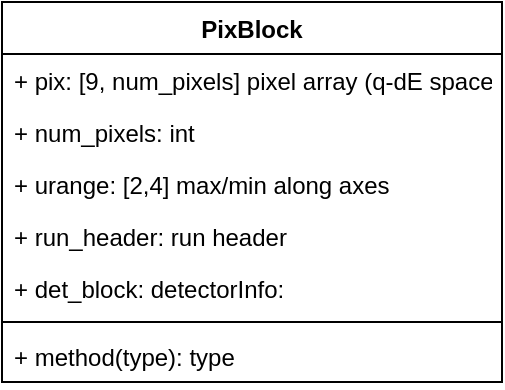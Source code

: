 <mxfile version="12.2.2" type="device" pages="1"><diagram id="QwqzA-jwFppYoHjZDij1" name="Page-1"><mxGraphModel dx="1086" dy="638" grid="1" gridSize="10" guides="1" tooltips="1" connect="1" arrows="1" fold="1" page="1" pageScale="1" pageWidth="850" pageHeight="1100" math="0" shadow="0"><root><mxCell id="0"/><mxCell id="1" parent="0"/><mxCell id="RVhGigBke-ibEnYfvWTp-1" value="PixBlock" style="swimlane;fontStyle=1;align=center;verticalAlign=top;childLayout=stackLayout;horizontal=1;startSize=26;horizontalStack=0;resizeParent=1;resizeParentMax=0;resizeLast=0;collapsible=1;marginBottom=0;" vertex="1" parent="1"><mxGeometry x="20" y="20" width="250" height="190" as="geometry"/></mxCell><mxCell id="RVhGigBke-ibEnYfvWTp-2" value="+ pix: [9, num_pixels] pixel array (q-dE space) " style="text;strokeColor=none;fillColor=none;align=left;verticalAlign=top;spacingLeft=4;spacingRight=4;overflow=hidden;rotatable=0;points=[[0,0.5],[1,0.5]];portConstraint=eastwest;" vertex="1" parent="RVhGigBke-ibEnYfvWTp-1"><mxGeometry y="26" width="250" height="26" as="geometry"/></mxCell><mxCell id="RVhGigBke-ibEnYfvWTp-5" value="+ num_pixels: int&#10;" style="text;strokeColor=none;fillColor=none;align=left;verticalAlign=top;spacingLeft=4;spacingRight=4;overflow=hidden;rotatable=0;points=[[0,0.5],[1,0.5]];portConstraint=eastwest;" vertex="1" parent="RVhGigBke-ibEnYfvWTp-1"><mxGeometry y="52" width="250" height="26" as="geometry"/></mxCell><mxCell id="RVhGigBke-ibEnYfvWTp-6" value="+ urange: [2,4] max/min along axes&#10;" style="text;strokeColor=none;fillColor=none;align=left;verticalAlign=top;spacingLeft=4;spacingRight=4;overflow=hidden;rotatable=0;points=[[0,0.5],[1,0.5]];portConstraint=eastwest;" vertex="1" parent="RVhGigBke-ibEnYfvWTp-1"><mxGeometry y="78" width="250" height="26" as="geometry"/></mxCell><mxCell id="RVhGigBke-ibEnYfvWTp-13" value="+ run_header: run header" style="text;strokeColor=none;fillColor=none;align=left;verticalAlign=top;spacingLeft=4;spacingRight=4;overflow=hidden;rotatable=0;points=[[0,0.5],[1,0.5]];portConstraint=eastwest;" vertex="1" parent="RVhGigBke-ibEnYfvWTp-1"><mxGeometry y="104" width="250" height="26" as="geometry"/></mxCell><mxCell id="RVhGigBke-ibEnYfvWTp-14" value="+ det_block: detectorInfo: &#10;" style="text;strokeColor=none;fillColor=none;align=left;verticalAlign=top;spacingLeft=4;spacingRight=4;overflow=hidden;rotatable=0;points=[[0,0.5],[1,0.5]];portConstraint=eastwest;" vertex="1" parent="RVhGigBke-ibEnYfvWTp-1"><mxGeometry y="130" width="250" height="26" as="geometry"/></mxCell><mxCell id="RVhGigBke-ibEnYfvWTp-3" value="" style="line;strokeWidth=1;fillColor=none;align=left;verticalAlign=middle;spacingTop=-1;spacingLeft=3;spacingRight=3;rotatable=0;labelPosition=right;points=[];portConstraint=eastwest;" vertex="1" parent="RVhGigBke-ibEnYfvWTp-1"><mxGeometry y="156" width="250" height="8" as="geometry"/></mxCell><mxCell id="RVhGigBke-ibEnYfvWTp-4" value="+ method(type): type" style="text;strokeColor=none;fillColor=none;align=left;verticalAlign=top;spacingLeft=4;spacingRight=4;overflow=hidden;rotatable=0;points=[[0,0.5],[1,0.5]];portConstraint=eastwest;" vertex="1" parent="RVhGigBke-ibEnYfvWTp-1"><mxGeometry y="164" width="250" height="26" as="geometry"/></mxCell></root></mxGraphModel></diagram></mxfile>